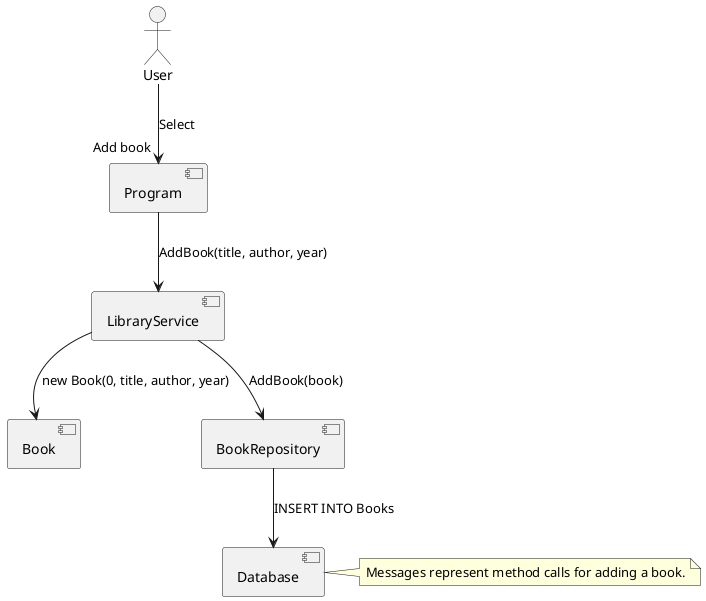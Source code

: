 @startuml
:User: --> [Program]: Select "Add book"
[Program] --> [LibraryService]: AddBook(title, author, year)
[LibraryService] --> [Book]: new Book(0, title, author, year)
[LibraryService] --> [BookRepository]: AddBook(book)
[BookRepository] --> [Database]: INSERT INTO Books
note right: Messages represent method calls for adding a book.
@enduml
